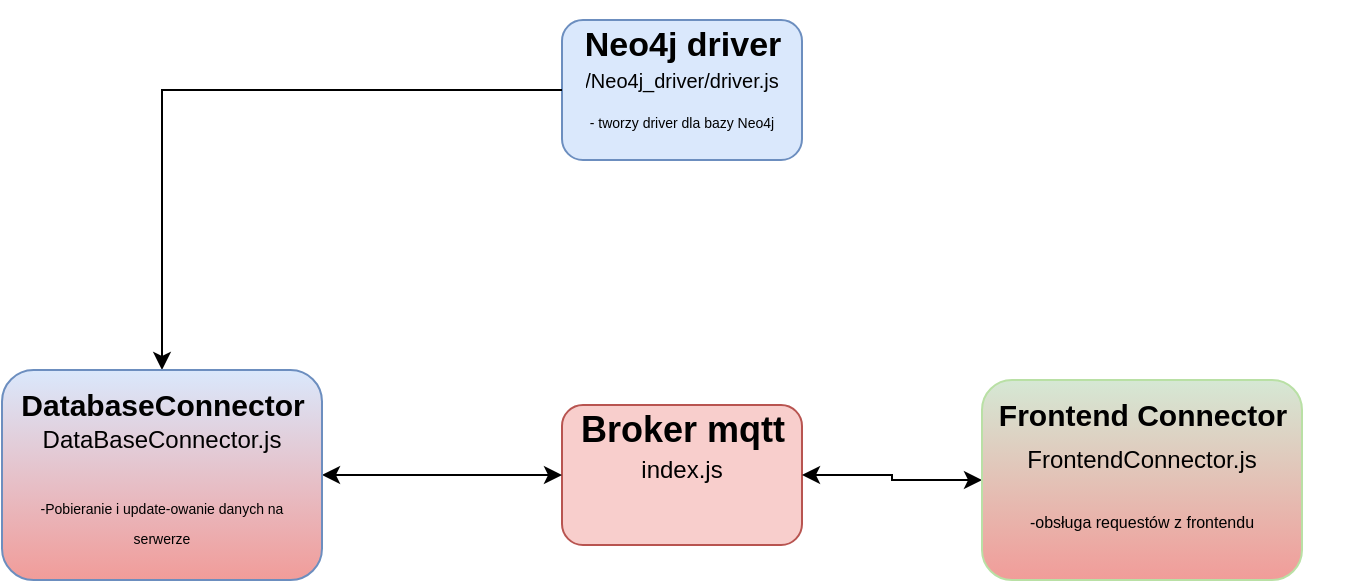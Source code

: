 <mxfile version="14.1.4" type="device"><diagram id="A5cPRYNjRv2S6A9y_XcN" name="Page-1"><mxGraphModel dx="815" dy="527" grid="1" gridSize="10" guides="1" tooltips="1" connect="1" arrows="1" fold="1" page="1" pageScale="1" pageWidth="827" pageHeight="1169" math="0" shadow="0"><root><mxCell id="0"/><mxCell id="1" parent="0"/><mxCell id="UAJZBF3nzvWIxOxqlyRj-2" value="" style="rounded=1;whiteSpace=wrap;html=1;fillColor=#f8cecc;strokeColor=#b85450;" parent="1" vertex="1"><mxGeometry x="420" y="362.5" width="120" height="70" as="geometry"/></mxCell><mxCell id="UAJZBF3nzvWIxOxqlyRj-3" value="&lt;font style=&quot;font-size: 18px&quot;&gt;Broker mqtt&lt;/font&gt;" style="text;strokeColor=none;fillColor=none;html=1;fontSize=24;fontStyle=1;verticalAlign=middle;align=center;" parent="1" vertex="1"><mxGeometry x="440" y="362.5" width="80" height="20" as="geometry"/></mxCell><UserObject label="index.js" placeholders="1" name="Variable" id="UAJZBF3nzvWIxOxqlyRj-4"><mxCell style="text;html=1;strokeColor=none;fillColor=none;align=center;verticalAlign=middle;whiteSpace=wrap;overflow=hidden;" parent="1" vertex="1"><mxGeometry x="440" y="385" width="80" height="20" as="geometry"/></mxCell></UserObject><mxCell id="UAJZBF3nzvWIxOxqlyRj-5" value="" style="rounded=1;whiteSpace=wrap;html=1;fillColor=#dae8fc;strokeColor=#6c8ebf;" parent="1" vertex="1"><mxGeometry x="420" y="170" width="120" height="70" as="geometry"/></mxCell><mxCell id="UAJZBF3nzvWIxOxqlyRj-6" value="&lt;font style=&quot;font-size: 17px&quot;&gt;Neo4j driver&lt;/font&gt;" style="text;strokeColor=none;fillColor=none;html=1;fontSize=24;fontStyle=1;verticalAlign=middle;align=center;" parent="1" vertex="1"><mxGeometry x="430" y="160" width="100" height="40" as="geometry"/></mxCell><UserObject label="&lt;font style=&quot;font-size: 10px&quot;&gt;/Neo4j_driver/driver.js&lt;/font&gt;" placeholders="1" name="Variable" id="UAJZBF3nzvWIxOxqlyRj-7"><mxCell style="text;html=1;strokeColor=none;fillColor=none;align=center;verticalAlign=middle;whiteSpace=wrap;overflow=hidden;" parent="1" vertex="1"><mxGeometry x="430" y="190" width="100" height="20" as="geometry"/></mxCell></UserObject><mxCell id="UAJZBF3nzvWIxOxqlyRj-21" style="edgeStyle=orthogonalEdgeStyle;rounded=0;orthogonalLoop=1;jettySize=auto;html=1;exitX=0;exitY=0.5;exitDx=0;exitDy=0;" parent="1" source="UAJZBF3nzvWIxOxqlyRj-5" target="UAJZBF3nzvWIxOxqlyRj-11" edge="1"><mxGeometry relative="1" as="geometry"><mxPoint x="390" y="220" as="sourcePoint"/></mxGeometry></mxCell><UserObject label="&lt;font style=&quot;font-size: 7px&quot;&gt;- tworzy driver dla bazy Neo4j&lt;/font&gt;" placeholders="1" name="Variable" id="UAJZBF3nzvWIxOxqlyRj-10"><mxCell style="text;html=1;strokeColor=none;fillColor=none;align=center;verticalAlign=middle;whiteSpace=wrap;overflow=hidden;" parent="1" vertex="1"><mxGeometry x="430" y="210" width="100" height="20" as="geometry"/></mxCell></UserObject><mxCell id="UAJZBF3nzvWIxOxqlyRj-27" style="edgeStyle=orthogonalEdgeStyle;rounded=0;orthogonalLoop=1;jettySize=auto;html=1;entryX=0;entryY=0.5;entryDx=0;entryDy=0;startArrow=classic;startFill=1;" parent="1" source="UAJZBF3nzvWIxOxqlyRj-11" target="UAJZBF3nzvWIxOxqlyRj-2" edge="1"><mxGeometry relative="1" as="geometry"/></mxCell><mxCell id="UAJZBF3nzvWIxOxqlyRj-11" value="" style="rounded=1;whiteSpace=wrap;html=1;fillColor=#dae8fc;strokeColor=#6c8ebf;gradientColor=#F19C99;" parent="1" vertex="1"><mxGeometry x="140" y="345" width="160" height="105" as="geometry"/></mxCell><mxCell id="UAJZBF3nzvWIxOxqlyRj-12" value="&lt;font style=&quot;font-size: 15px&quot;&gt;DatabaseConnector&lt;/font&gt;" style="text;strokeColor=none;fillColor=none;html=1;fontSize=24;fontStyle=1;verticalAlign=middle;align=center;" parent="1" vertex="1"><mxGeometry x="170" y="340" width="100" height="40" as="geometry"/></mxCell><UserObject label="DataBaseConnector.js" placeholders="1" name="Variable" id="UAJZBF3nzvWIxOxqlyRj-18"><mxCell style="text;html=1;strokeColor=none;fillColor=none;align=center;verticalAlign=middle;whiteSpace=wrap;overflow=hidden;" parent="1" vertex="1"><mxGeometry x="155" y="370" width="130" height="20" as="geometry"/></mxCell></UserObject><UserObject label="&lt;font style=&quot;font-size: 7px&quot;&gt;-Pobieranie i update-owanie danych na serwerze&lt;/font&gt;" placeholders="1" name="Variable" id="UAJZBF3nzvWIxOxqlyRj-22"><mxCell style="text;html=1;strokeColor=none;fillColor=none;align=center;verticalAlign=middle;whiteSpace=wrap;overflow=hidden;" parent="1" vertex="1"><mxGeometry x="145" y="400" width="150" height="40" as="geometry"/></mxCell></UserObject><mxCell id="UAJZBF3nzvWIxOxqlyRj-28" style="edgeStyle=orthogonalEdgeStyle;rounded=0;orthogonalLoop=1;jettySize=auto;html=1;entryX=1;entryY=0.5;entryDx=0;entryDy=0;startArrow=classic;startFill=1;" parent="1" source="UAJZBF3nzvWIxOxqlyRj-23" target="UAJZBF3nzvWIxOxqlyRj-2" edge="1"><mxGeometry relative="1" as="geometry"/></mxCell><mxCell id="UAJZBF3nzvWIxOxqlyRj-23" value="" style="rounded=1;whiteSpace=wrap;html=1;gradientColor=#F19C99;fillColor=#D5E8D4;strokeColor=#B9E0A5;" parent="1" vertex="1"><mxGeometry x="630" y="350" width="160" height="100" as="geometry"/></mxCell><mxCell id="UAJZBF3nzvWIxOxqlyRj-24" value="&lt;font style=&quot;font-size: 15px&quot;&gt;Frontend Connector&lt;/font&gt;" style="text;strokeColor=none;fillColor=none;html=1;fontSize=24;fontStyle=1;verticalAlign=middle;align=center;" parent="1" vertex="1"><mxGeometry x="660" y="345" width="100" height="40" as="geometry"/></mxCell><UserObject label="FrontendConnector.js" placeholders="1" name="Variable" id="UAJZBF3nzvWIxOxqlyRj-25"><mxCell style="text;html=1;strokeColor=none;fillColor=none;align=center;verticalAlign=middle;whiteSpace=wrap;overflow=hidden;" parent="1" vertex="1"><mxGeometry x="650" y="380" width="120" height="20" as="geometry"/></mxCell></UserObject><UserObject label="&lt;font style=&quot;font-size: 8px&quot;&gt;-obsługa requestów z frontendu&lt;/font&gt;" placeholders="1" name="Variable" id="UAJZBF3nzvWIxOxqlyRj-26"><mxCell style="text;html=1;strokeColor=none;fillColor=none;align=center;verticalAlign=middle;whiteSpace=wrap;overflow=hidden;" parent="1" vertex="1"><mxGeometry x="605" y="410" width="210" height="20" as="geometry"/></mxCell></UserObject></root></mxGraphModel></diagram></mxfile>